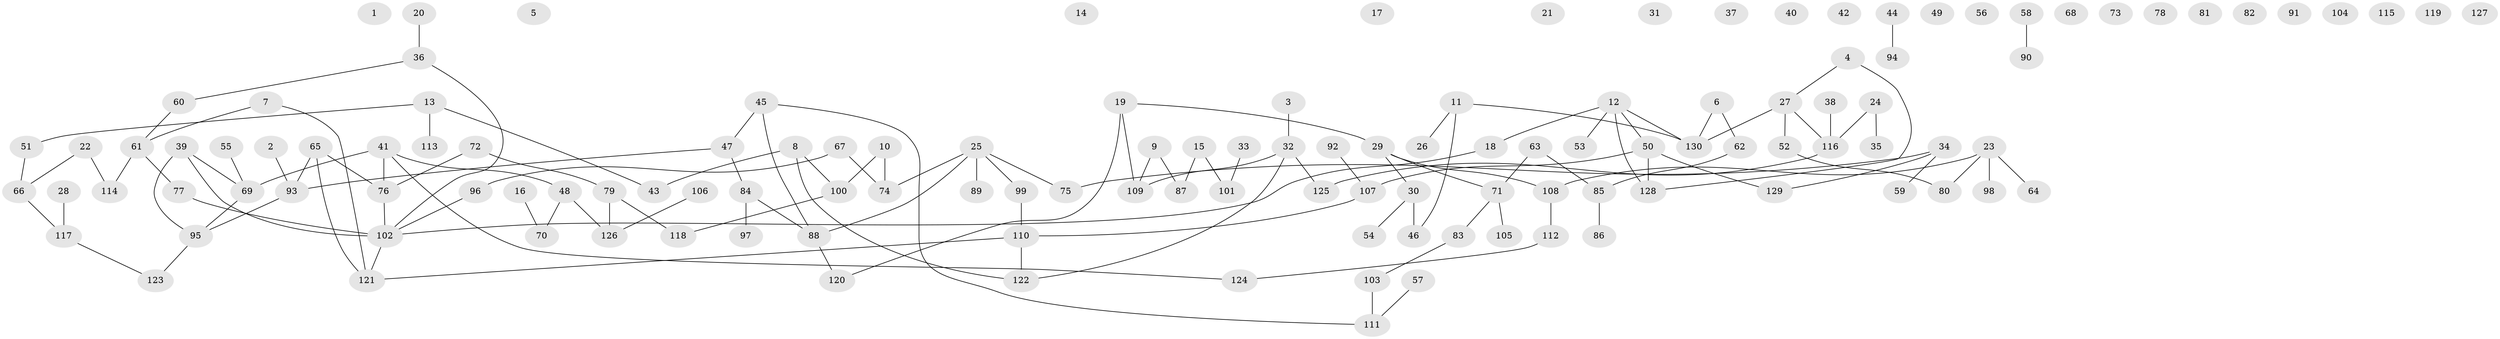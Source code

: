 // Generated by graph-tools (version 1.1) at 2025/39/03/09/25 04:39:32]
// undirected, 130 vertices, 131 edges
graph export_dot {
graph [start="1"]
  node [color=gray90,style=filled];
  1;
  2;
  3;
  4;
  5;
  6;
  7;
  8;
  9;
  10;
  11;
  12;
  13;
  14;
  15;
  16;
  17;
  18;
  19;
  20;
  21;
  22;
  23;
  24;
  25;
  26;
  27;
  28;
  29;
  30;
  31;
  32;
  33;
  34;
  35;
  36;
  37;
  38;
  39;
  40;
  41;
  42;
  43;
  44;
  45;
  46;
  47;
  48;
  49;
  50;
  51;
  52;
  53;
  54;
  55;
  56;
  57;
  58;
  59;
  60;
  61;
  62;
  63;
  64;
  65;
  66;
  67;
  68;
  69;
  70;
  71;
  72;
  73;
  74;
  75;
  76;
  77;
  78;
  79;
  80;
  81;
  82;
  83;
  84;
  85;
  86;
  87;
  88;
  89;
  90;
  91;
  92;
  93;
  94;
  95;
  96;
  97;
  98;
  99;
  100;
  101;
  102;
  103;
  104;
  105;
  106;
  107;
  108;
  109;
  110;
  111;
  112;
  113;
  114;
  115;
  116;
  117;
  118;
  119;
  120;
  121;
  122;
  123;
  124;
  125;
  126;
  127;
  128;
  129;
  130;
  2 -- 93;
  3 -- 32;
  4 -- 27;
  4 -- 128;
  6 -- 62;
  6 -- 130;
  7 -- 61;
  7 -- 121;
  8 -- 43;
  8 -- 100;
  8 -- 122;
  9 -- 87;
  9 -- 109;
  10 -- 74;
  10 -- 100;
  11 -- 26;
  11 -- 46;
  11 -- 130;
  12 -- 18;
  12 -- 50;
  12 -- 53;
  12 -- 128;
  12 -- 130;
  13 -- 43;
  13 -- 51;
  13 -- 113;
  15 -- 87;
  15 -- 101;
  16 -- 70;
  18 -- 102;
  19 -- 29;
  19 -- 109;
  19 -- 120;
  20 -- 36;
  22 -- 66;
  22 -- 114;
  23 -- 64;
  23 -- 80;
  23 -- 98;
  23 -- 108;
  24 -- 35;
  24 -- 116;
  25 -- 74;
  25 -- 75;
  25 -- 88;
  25 -- 89;
  25 -- 99;
  27 -- 52;
  27 -- 116;
  27 -- 130;
  28 -- 117;
  29 -- 30;
  29 -- 71;
  29 -- 108;
  30 -- 46;
  30 -- 54;
  32 -- 109;
  32 -- 122;
  32 -- 125;
  33 -- 101;
  34 -- 59;
  34 -- 75;
  34 -- 129;
  36 -- 60;
  36 -- 102;
  38 -- 116;
  39 -- 69;
  39 -- 95;
  39 -- 102;
  41 -- 48;
  41 -- 69;
  41 -- 76;
  41 -- 124;
  44 -- 94;
  45 -- 47;
  45 -- 88;
  45 -- 111;
  47 -- 84;
  47 -- 93;
  48 -- 70;
  48 -- 126;
  50 -- 107;
  50 -- 128;
  50 -- 129;
  51 -- 66;
  52 -- 80;
  55 -- 69;
  57 -- 111;
  58 -- 90;
  60 -- 61;
  61 -- 77;
  61 -- 114;
  62 -- 85;
  63 -- 71;
  63 -- 85;
  65 -- 76;
  65 -- 93;
  65 -- 121;
  66 -- 117;
  67 -- 74;
  67 -- 96;
  69 -- 95;
  71 -- 83;
  71 -- 105;
  72 -- 76;
  72 -- 79;
  76 -- 102;
  77 -- 102;
  79 -- 118;
  79 -- 126;
  83 -- 103;
  84 -- 88;
  84 -- 97;
  85 -- 86;
  88 -- 120;
  92 -- 107;
  93 -- 95;
  95 -- 123;
  96 -- 102;
  99 -- 110;
  100 -- 118;
  102 -- 121;
  103 -- 111;
  106 -- 126;
  107 -- 110;
  108 -- 112;
  110 -- 121;
  110 -- 122;
  112 -- 124;
  116 -- 125;
  117 -- 123;
}
